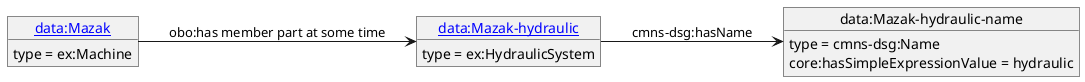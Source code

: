 @startuml
skinparam linetype polyline
left to right direction
object "[[./Mazak-hydraulic.html data:Mazak-hydraulic]]" as o1 {
 type = ex:HydraulicSystem
 }
object "data:Mazak-hydraulic-name" as o2 {
 type = cmns-dsg:Name
 }
object "[[./Mazak.html data:Mazak]]" as o3 {
 type = ex:Machine
 }
o1 --> o2 : cmns-dsg:hasName
o2 : core:hasSimpleExpressionValue = hydraulic
o3 --> o1 : obo:has member part at some time
@enduml
